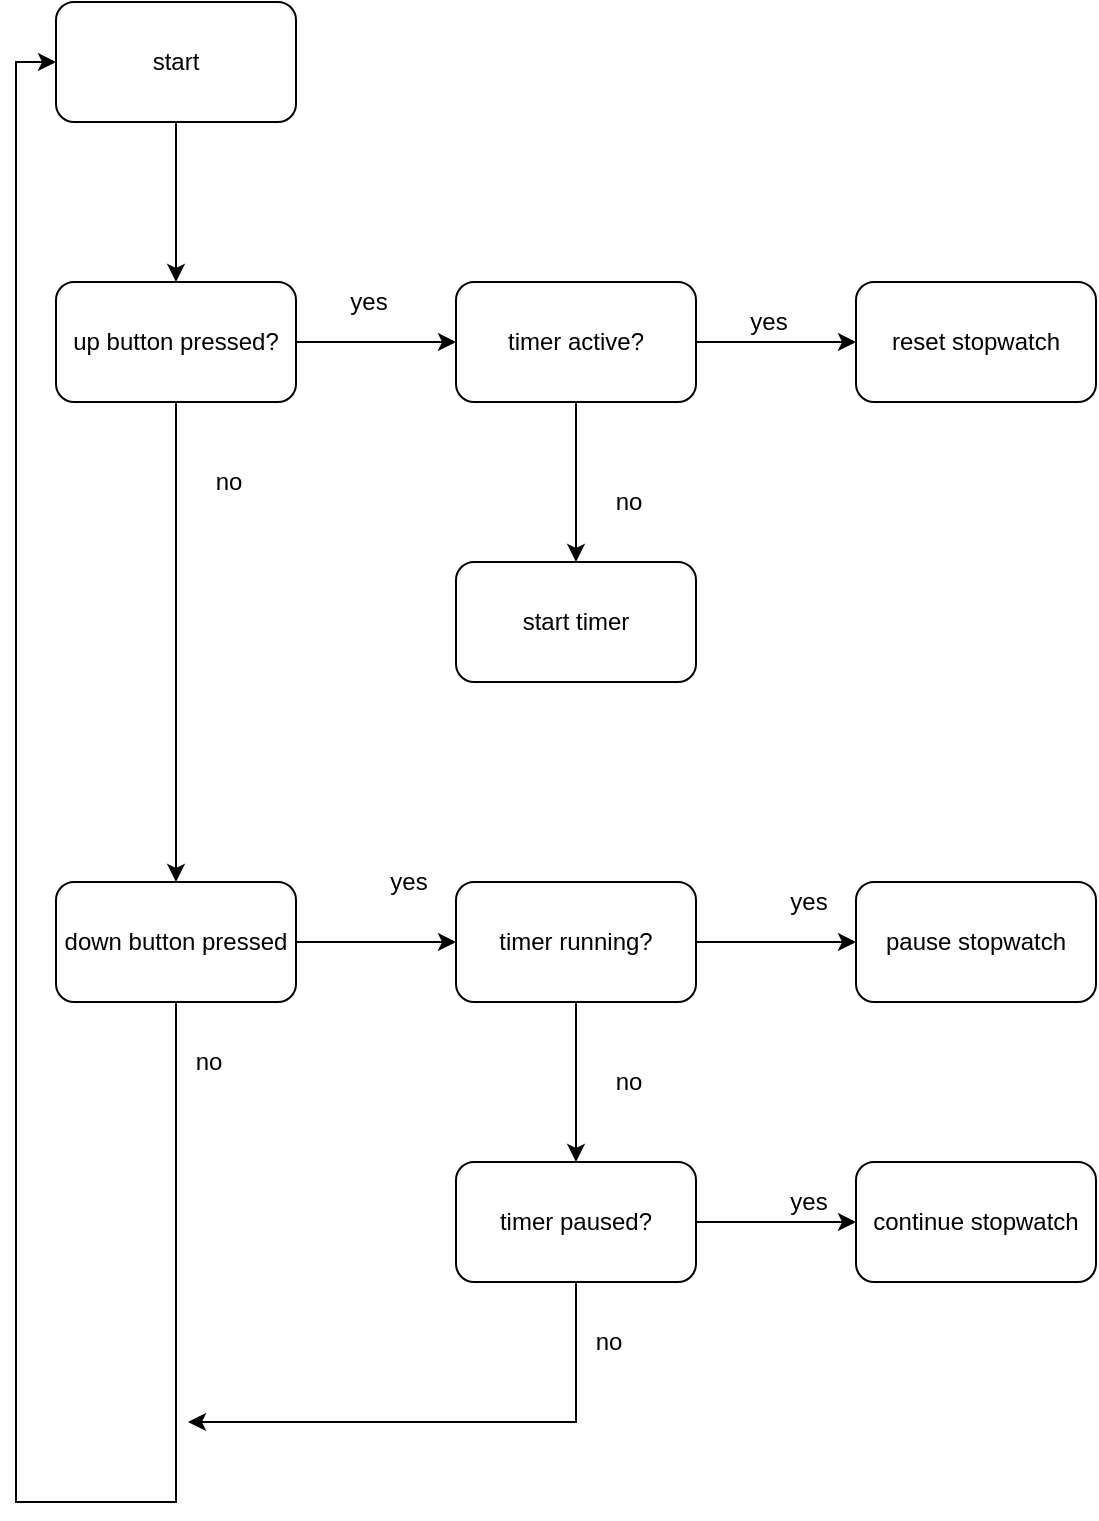 <mxfile version="17.1.2" type="device"><diagram id="7R_PEHRA8C2A2DqtU-76" name="Page-1"><mxGraphModel dx="1185" dy="662" grid="1" gridSize="10" guides="1" tooltips="1" connect="1" arrows="1" fold="1" page="1" pageScale="1" pageWidth="827" pageHeight="1169" math="0" shadow="0"><root><mxCell id="0"/><mxCell id="1" parent="0"/><mxCell id="YJYOAB8M7vQR1nintcrB-3" value="" style="edgeStyle=orthogonalEdgeStyle;rounded=0;orthogonalLoop=1;jettySize=auto;html=1;" edge="1" parent="1" source="YJYOAB8M7vQR1nintcrB-1" target="YJYOAB8M7vQR1nintcrB-2"><mxGeometry relative="1" as="geometry"/></mxCell><mxCell id="YJYOAB8M7vQR1nintcrB-1" value="start&lt;br&gt;" style="rounded=1;whiteSpace=wrap;html=1;" vertex="1" parent="1"><mxGeometry x="354" y="110" width="120" height="60" as="geometry"/></mxCell><mxCell id="YJYOAB8M7vQR1nintcrB-5" value="" style="edgeStyle=orthogonalEdgeStyle;rounded=0;orthogonalLoop=1;jettySize=auto;html=1;" edge="1" parent="1" source="YJYOAB8M7vQR1nintcrB-2" target="YJYOAB8M7vQR1nintcrB-4"><mxGeometry relative="1" as="geometry"/></mxCell><mxCell id="YJYOAB8M7vQR1nintcrB-7" value="" style="edgeStyle=orthogonalEdgeStyle;rounded=0;orthogonalLoop=1;jettySize=auto;html=1;" edge="1" parent="1" source="YJYOAB8M7vQR1nintcrB-2" target="YJYOAB8M7vQR1nintcrB-6"><mxGeometry relative="1" as="geometry"/></mxCell><mxCell id="YJYOAB8M7vQR1nintcrB-2" value="up button pressed?" style="whiteSpace=wrap;html=1;rounded=1;" vertex="1" parent="1"><mxGeometry x="354" y="250" width="120" height="60" as="geometry"/></mxCell><mxCell id="YJYOAB8M7vQR1nintcrB-9" value="" style="edgeStyle=orthogonalEdgeStyle;rounded=0;orthogonalLoop=1;jettySize=auto;html=1;" edge="1" parent="1" source="YJYOAB8M7vQR1nintcrB-4" target="YJYOAB8M7vQR1nintcrB-8"><mxGeometry relative="1" as="geometry"/></mxCell><mxCell id="YJYOAB8M7vQR1nintcrB-21" value="" style="edgeStyle=orthogonalEdgeStyle;rounded=0;orthogonalLoop=1;jettySize=auto;html=1;" edge="1" parent="1" source="YJYOAB8M7vQR1nintcrB-4" target="YJYOAB8M7vQR1nintcrB-20"><mxGeometry relative="1" as="geometry"/></mxCell><mxCell id="YJYOAB8M7vQR1nintcrB-4" value="timer active?" style="whiteSpace=wrap;html=1;rounded=1;" vertex="1" parent="1"><mxGeometry x="554" y="250" width="120" height="60" as="geometry"/></mxCell><mxCell id="YJYOAB8M7vQR1nintcrB-11" value="" style="edgeStyle=orthogonalEdgeStyle;rounded=0;orthogonalLoop=1;jettySize=auto;html=1;" edge="1" parent="1" source="YJYOAB8M7vQR1nintcrB-6" target="YJYOAB8M7vQR1nintcrB-10"><mxGeometry relative="1" as="geometry"/></mxCell><mxCell id="YJYOAB8M7vQR1nintcrB-18" style="edgeStyle=orthogonalEdgeStyle;rounded=0;orthogonalLoop=1;jettySize=auto;html=1;entryX=0;entryY=0.5;entryDx=0;entryDy=0;" edge="1" parent="1" source="YJYOAB8M7vQR1nintcrB-6" target="YJYOAB8M7vQR1nintcrB-1"><mxGeometry relative="1" as="geometry"><mxPoint x="414" y="870" as="targetPoint"/><Array as="points"><mxPoint x="414" y="860"/><mxPoint x="334" y="860"/><mxPoint x="334" y="140"/></Array></mxGeometry></mxCell><mxCell id="YJYOAB8M7vQR1nintcrB-6" value="down button pressed" style="whiteSpace=wrap;html=1;rounded=1;" vertex="1" parent="1"><mxGeometry x="354" y="550" width="120" height="60" as="geometry"/></mxCell><mxCell id="YJYOAB8M7vQR1nintcrB-8" value="reset stopwatch" style="whiteSpace=wrap;html=1;rounded=1;" vertex="1" parent="1"><mxGeometry x="754" y="250" width="120" height="60" as="geometry"/></mxCell><mxCell id="YJYOAB8M7vQR1nintcrB-13" value="" style="edgeStyle=orthogonalEdgeStyle;rounded=0;orthogonalLoop=1;jettySize=auto;html=1;" edge="1" parent="1" source="YJYOAB8M7vQR1nintcrB-10" target="YJYOAB8M7vQR1nintcrB-12"><mxGeometry relative="1" as="geometry"/></mxCell><mxCell id="YJYOAB8M7vQR1nintcrB-15" value="" style="edgeStyle=orthogonalEdgeStyle;rounded=0;orthogonalLoop=1;jettySize=auto;html=1;" edge="1" parent="1" source="YJYOAB8M7vQR1nintcrB-10" target="YJYOAB8M7vQR1nintcrB-14"><mxGeometry relative="1" as="geometry"/></mxCell><mxCell id="YJYOAB8M7vQR1nintcrB-10" value="timer running?" style="whiteSpace=wrap;html=1;rounded=1;" vertex="1" parent="1"><mxGeometry x="554" y="550" width="120" height="60" as="geometry"/></mxCell><mxCell id="YJYOAB8M7vQR1nintcrB-12" value="pause stopwatch" style="whiteSpace=wrap;html=1;rounded=1;" vertex="1" parent="1"><mxGeometry x="754" y="550" width="120" height="60" as="geometry"/></mxCell><mxCell id="YJYOAB8M7vQR1nintcrB-17" value="" style="edgeStyle=orthogonalEdgeStyle;rounded=0;orthogonalLoop=1;jettySize=auto;html=1;" edge="1" parent="1" source="YJYOAB8M7vQR1nintcrB-14" target="YJYOAB8M7vQR1nintcrB-16"><mxGeometry relative="1" as="geometry"/></mxCell><mxCell id="YJYOAB8M7vQR1nintcrB-19" style="edgeStyle=orthogonalEdgeStyle;rounded=0;orthogonalLoop=1;jettySize=auto;html=1;" edge="1" parent="1" source="YJYOAB8M7vQR1nintcrB-14"><mxGeometry relative="1" as="geometry"><mxPoint x="420" y="820" as="targetPoint"/><Array as="points"><mxPoint x="614" y="820"/></Array></mxGeometry></mxCell><mxCell id="YJYOAB8M7vQR1nintcrB-14" value="timer paused?" style="whiteSpace=wrap;html=1;rounded=1;" vertex="1" parent="1"><mxGeometry x="554" y="690" width="120" height="60" as="geometry"/></mxCell><mxCell id="YJYOAB8M7vQR1nintcrB-16" value="continue stopwatch" style="whiteSpace=wrap;html=1;rounded=1;" vertex="1" parent="1"><mxGeometry x="754" y="690" width="120" height="60" as="geometry"/></mxCell><mxCell id="YJYOAB8M7vQR1nintcrB-20" value="start timer" style="whiteSpace=wrap;html=1;rounded=1;" vertex="1" parent="1"><mxGeometry x="554" y="390" width="120" height="60" as="geometry"/></mxCell><mxCell id="YJYOAB8M7vQR1nintcrB-22" value="yes" style="text;html=1;align=center;verticalAlign=middle;resizable=0;points=[];autosize=1;strokeColor=none;fillColor=none;" vertex="1" parent="1"><mxGeometry x="495" y="250" width="30" height="20" as="geometry"/></mxCell><mxCell id="YJYOAB8M7vQR1nintcrB-23" value="yes" style="text;html=1;align=center;verticalAlign=middle;resizable=0;points=[];autosize=1;strokeColor=none;fillColor=none;" vertex="1" parent="1"><mxGeometry x="695" y="260" width="30" height="20" as="geometry"/></mxCell><mxCell id="YJYOAB8M7vQR1nintcrB-24" value="no" style="text;html=1;align=center;verticalAlign=middle;resizable=0;points=[];autosize=1;strokeColor=none;fillColor=none;" vertex="1" parent="1"><mxGeometry x="625" y="350" width="30" height="20" as="geometry"/></mxCell><mxCell id="YJYOAB8M7vQR1nintcrB-25" value="yes" style="text;html=1;align=center;verticalAlign=middle;resizable=0;points=[];autosize=1;strokeColor=none;fillColor=none;" vertex="1" parent="1"><mxGeometry x="515" y="540" width="30" height="20" as="geometry"/></mxCell><mxCell id="YJYOAB8M7vQR1nintcrB-26" value="yes" style="text;html=1;align=center;verticalAlign=middle;resizable=0;points=[];autosize=1;strokeColor=none;fillColor=none;" vertex="1" parent="1"><mxGeometry x="715" y="550" width="30" height="20" as="geometry"/></mxCell><mxCell id="YJYOAB8M7vQR1nintcrB-27" value="no" style="text;html=1;align=center;verticalAlign=middle;resizable=0;points=[];autosize=1;strokeColor=none;fillColor=none;" vertex="1" parent="1"><mxGeometry x="625" y="640" width="30" height="20" as="geometry"/></mxCell><mxCell id="YJYOAB8M7vQR1nintcrB-28" value="yes" style="text;html=1;align=center;verticalAlign=middle;resizable=0;points=[];autosize=1;strokeColor=none;fillColor=none;" vertex="1" parent="1"><mxGeometry x="715" y="700" width="30" height="20" as="geometry"/></mxCell><mxCell id="YJYOAB8M7vQR1nintcrB-29" value="no" style="text;html=1;align=center;verticalAlign=middle;resizable=0;points=[];autosize=1;strokeColor=none;fillColor=none;" vertex="1" parent="1"><mxGeometry x="615" y="770" width="30" height="20" as="geometry"/></mxCell><mxCell id="YJYOAB8M7vQR1nintcrB-30" value="no" style="text;html=1;align=center;verticalAlign=middle;resizable=0;points=[];autosize=1;strokeColor=none;fillColor=none;" vertex="1" parent="1"><mxGeometry x="425" y="340" width="30" height="20" as="geometry"/></mxCell><mxCell id="YJYOAB8M7vQR1nintcrB-31" value="no" style="text;html=1;align=center;verticalAlign=middle;resizable=0;points=[];autosize=1;strokeColor=none;fillColor=none;" vertex="1" parent="1"><mxGeometry x="415" y="630" width="30" height="20" as="geometry"/></mxCell></root></mxGraphModel></diagram></mxfile>